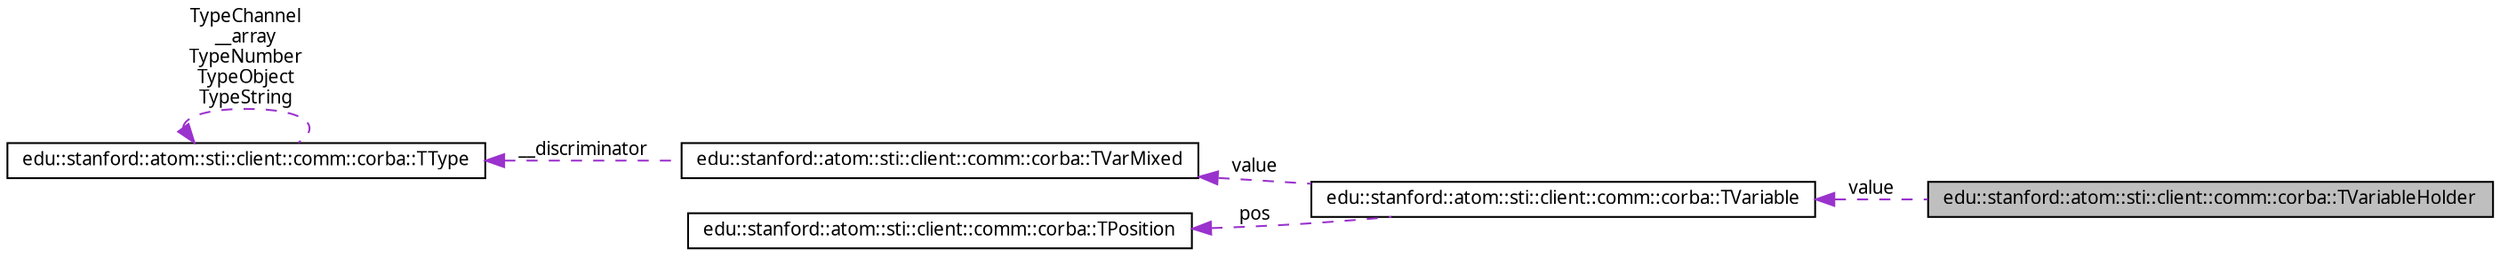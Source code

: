 digraph G
{
  edge [fontname="FreeSans.ttf",fontsize=10,labelfontname="FreeSans.ttf",labelfontsize=10];
  node [fontname="FreeSans.ttf",fontsize=10,shape=record];
  rankdir=LR;
  Node1 [label="edu::stanford::atom::sti::client::comm::corba::TVariableHolder",height=0.2,width=0.4,color="black", fillcolor="grey75", style="filled" fontcolor="black"];
  Node2 -> Node1 [dir=back,color="darkorchid3",fontsize=10,style="dashed",label="value",fontname="FreeSans.ttf"];
  Node2 [label="edu::stanford::atom::sti::client::comm::corba::TVariable",height=0.2,width=0.4,color="black", fillcolor="white", style="filled",URL="$classedu_1_1stanford_1_1atom_1_1sti_1_1client_1_1comm_1_1corba_1_1TVariable.html"];
  Node3 -> Node2 [dir=back,color="darkorchid3",fontsize=10,style="dashed",label="value",fontname="FreeSans.ttf"];
  Node3 [label="edu::stanford::atom::sti::client::comm::corba::TVarMixed",height=0.2,width=0.4,color="black", fillcolor="white", style="filled",URL="$classedu_1_1stanford_1_1atom_1_1sti_1_1client_1_1comm_1_1corba_1_1TVarMixed.html"];
  Node4 -> Node3 [dir=back,color="darkorchid3",fontsize=10,style="dashed",label="__discriminator",fontname="FreeSans.ttf"];
  Node4 [label="edu::stanford::atom::sti::client::comm::corba::TType",height=0.2,width=0.4,color="black", fillcolor="white", style="filled",URL="$classedu_1_1stanford_1_1atom_1_1sti_1_1client_1_1comm_1_1corba_1_1TType.html"];
  Node4 -> Node4 [dir=back,color="darkorchid3",fontsize=10,style="dashed",label="TypeChannel\n__array\nTypeNumber\nTypeObject\nTypeString",fontname="FreeSans.ttf"];
  Node5 -> Node2 [dir=back,color="darkorchid3",fontsize=10,style="dashed",label="pos",fontname="FreeSans.ttf"];
  Node5 [label="edu::stanford::atom::sti::client::comm::corba::TPosition",height=0.2,width=0.4,color="black", fillcolor="white", style="filled",URL="$classedu_1_1stanford_1_1atom_1_1sti_1_1client_1_1comm_1_1corba_1_1TPosition.html"];
}
